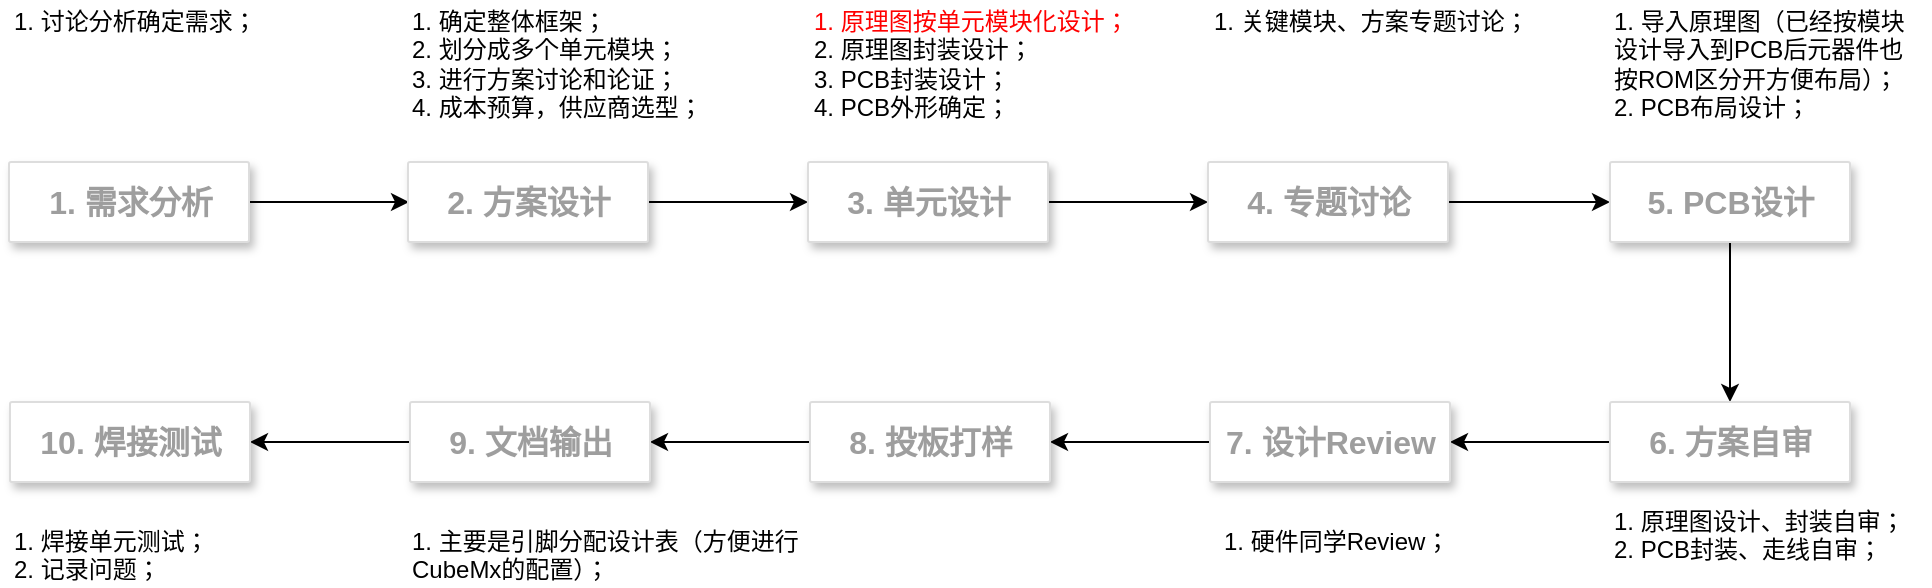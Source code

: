 <mxfile version="10.6.6" type="github"><diagram id="f106602c-feb2-e66a-4537-3a34d633f6aa" name="Page-1"><mxGraphModel dx="2980" dy="1238" grid="1" gridSize="10" guides="1" tooltips="1" connect="1" arrows="1" fold="1" page="1" pageScale="1" pageWidth="1169" pageHeight="827" background="#ffffff" math="0" shadow="0"><root><mxCell id="0"/><mxCell id="1" parent="0"/><mxCell id="UJJ00OF_8nkYao1iIP0u-702" value="" style="edgeStyle=orthogonalEdgeStyle;rounded=0;orthogonalLoop=1;jettySize=auto;html=1;" parent="1" source="UJJ00OF_8nkYao1iIP0u-696" edge="1"><mxGeometry relative="1" as="geometry"><mxPoint x="279.5" y="250" as="targetPoint"/></mxGeometry></mxCell><mxCell id="UJJ00OF_8nkYao1iIP0u-696" value="&lt;span style=&quot;font-size: 16px&quot;&gt;&lt;b&gt;1. 需求分析&lt;/b&gt;&lt;/span&gt;" style="strokeColor=#dddddd;fillColor=#ffffff;shadow=1;strokeWidth=1;rounded=1;absoluteArcSize=1;arcSize=2;fontSize=10;fontColor=#9E9E9E;align=center;html=1;" parent="1" vertex="1"><mxGeometry x="79.5" y="230" width="120" height="40" as="geometry"/></mxCell><mxCell id="UJJ00OF_8nkYao1iIP0u-710" value="" style="edgeStyle=orthogonalEdgeStyle;rounded=0;orthogonalLoop=1;jettySize=auto;html=1;" parent="1" source="UJJ00OF_8nkYao1iIP0u-706" target="UJJ00OF_8nkYao1iIP0u-709" edge="1"><mxGeometry relative="1" as="geometry"/></mxCell><mxCell id="UJJ00OF_8nkYao1iIP0u-706" value="&lt;span style=&quot;font-size: 16px&quot;&gt;&lt;b&gt;2. 方案设计&lt;/b&gt;&lt;/span&gt;" style="strokeColor=#dddddd;fillColor=#ffffff;shadow=1;strokeWidth=1;rounded=1;absoluteArcSize=1;arcSize=2;fontSize=10;fontColor=#9E9E9E;align=center;html=1;" parent="1" vertex="1"><mxGeometry x="279" y="230" width="120" height="40" as="geometry"/></mxCell><mxCell id="qjf6iDf40Ct4eBzaptcd-696" value="" style="edgeStyle=orthogonalEdgeStyle;rounded=0;orthogonalLoop=1;jettySize=auto;html=1;" edge="1" parent="1" source="UJJ00OF_8nkYao1iIP0u-709" target="qjf6iDf40Ct4eBzaptcd-695"><mxGeometry relative="1" as="geometry"/></mxCell><mxCell id="UJJ00OF_8nkYao1iIP0u-709" value="&lt;span style=&quot;font-size: 16px&quot;&gt;&lt;b&gt;3. 单元设计&lt;/b&gt;&lt;/span&gt;" style="strokeColor=#dddddd;fillColor=#ffffff;shadow=1;strokeWidth=1;rounded=1;absoluteArcSize=1;arcSize=2;fontSize=10;fontColor=#9E9E9E;align=center;html=1;" parent="1" vertex="1"><mxGeometry x="479" y="230" width="120" height="40" as="geometry"/></mxCell><mxCell id="qjf6iDf40Ct4eBzaptcd-698" value="" style="edgeStyle=orthogonalEdgeStyle;rounded=0;orthogonalLoop=1;jettySize=auto;html=1;" edge="1" parent="1" source="qjf6iDf40Ct4eBzaptcd-695" target="UJJ00OF_8nkYao1iIP0u-712"><mxGeometry relative="1" as="geometry"/></mxCell><mxCell id="qjf6iDf40Ct4eBzaptcd-695" value="&lt;span style=&quot;font-size: 16px&quot;&gt;&lt;b&gt;4. 专题讨论&lt;/b&gt;&lt;/span&gt;" style="strokeColor=#dddddd;fillColor=#ffffff;shadow=1;strokeWidth=1;rounded=1;absoluteArcSize=1;arcSize=2;fontSize=10;fontColor=#9E9E9E;align=center;html=1;" vertex="1" parent="1"><mxGeometry x="679" y="230" width="120" height="40" as="geometry"/></mxCell><mxCell id="qjf6iDf40Ct4eBzaptcd-700" value="" style="edgeStyle=orthogonalEdgeStyle;rounded=0;orthogonalLoop=1;jettySize=auto;html=1;" edge="1" parent="1" source="UJJ00OF_8nkYao1iIP0u-712" target="qjf6iDf40Ct4eBzaptcd-699"><mxGeometry relative="1" as="geometry"/></mxCell><mxCell id="UJJ00OF_8nkYao1iIP0u-712" value="&lt;span style=&quot;font-size: 16px&quot;&gt;&lt;b&gt;5. PCB设计&lt;/b&gt;&lt;/span&gt;" style="strokeColor=#dddddd;fillColor=#ffffff;shadow=1;strokeWidth=1;rounded=1;absoluteArcSize=1;arcSize=2;fontSize=10;fontColor=#9E9E9E;align=center;html=1;" parent="1" vertex="1"><mxGeometry x="880" y="230" width="120" height="40" as="geometry"/></mxCell><mxCell id="qjf6iDf40Ct4eBzaptcd-705" value="" style="edgeStyle=orthogonalEdgeStyle;rounded=0;orthogonalLoop=1;jettySize=auto;html=1;" edge="1" parent="1" source="qjf6iDf40Ct4eBzaptcd-699" target="qjf6iDf40Ct4eBzaptcd-704"><mxGeometry relative="1" as="geometry"/></mxCell><mxCell id="qjf6iDf40Ct4eBzaptcd-699" value="&lt;span style=&quot;font-size: 16px&quot;&gt;&lt;b&gt;6. 方案自审&lt;/b&gt;&lt;/span&gt;" style="strokeColor=#dddddd;fillColor=#ffffff;shadow=1;strokeWidth=1;rounded=1;absoluteArcSize=1;arcSize=2;fontSize=10;fontColor=#9E9E9E;align=center;html=1;" vertex="1" parent="1"><mxGeometry x="880" y="350" width="120" height="40" as="geometry"/></mxCell><mxCell id="qjf6iDf40Ct4eBzaptcd-708" value="" style="edgeStyle=orthogonalEdgeStyle;rounded=0;orthogonalLoop=1;jettySize=auto;html=1;" edge="1" parent="1" source="qjf6iDf40Ct4eBzaptcd-704" target="qjf6iDf40Ct4eBzaptcd-707"><mxGeometry relative="1" as="geometry"/></mxCell><mxCell id="qjf6iDf40Ct4eBzaptcd-704" value="&lt;span style=&quot;font-size: 16px&quot;&gt;&lt;b&gt;7. 设计Review&lt;/b&gt;&lt;/span&gt;" style="strokeColor=#dddddd;fillColor=#ffffff;shadow=1;strokeWidth=1;rounded=1;absoluteArcSize=1;arcSize=2;fontSize=10;fontColor=#9E9E9E;align=center;html=1;" vertex="1" parent="1"><mxGeometry x="680" y="350" width="120" height="40" as="geometry"/></mxCell><mxCell id="qjf6iDf40Ct4eBzaptcd-714" value="" style="edgeStyle=orthogonalEdgeStyle;rounded=0;orthogonalLoop=1;jettySize=auto;html=1;" edge="1" parent="1" source="qjf6iDf40Ct4eBzaptcd-707" target="qjf6iDf40Ct4eBzaptcd-713"><mxGeometry relative="1" as="geometry"/></mxCell><mxCell id="qjf6iDf40Ct4eBzaptcd-707" value="&lt;span style=&quot;font-size: 16px&quot;&gt;&lt;b&gt;8. 投板打样&lt;/b&gt;&lt;/span&gt;" style="strokeColor=#dddddd;fillColor=#ffffff;shadow=1;strokeWidth=1;rounded=1;absoluteArcSize=1;arcSize=2;fontSize=10;fontColor=#9E9E9E;align=center;html=1;" vertex="1" parent="1"><mxGeometry x="480" y="350" width="120" height="40" as="geometry"/></mxCell><mxCell id="qjf6iDf40Ct4eBzaptcd-716" value="" style="edgeStyle=orthogonalEdgeStyle;rounded=0;orthogonalLoop=1;jettySize=auto;html=1;" edge="1" parent="1" source="qjf6iDf40Ct4eBzaptcd-713" target="qjf6iDf40Ct4eBzaptcd-715"><mxGeometry relative="1" as="geometry"/></mxCell><mxCell id="qjf6iDf40Ct4eBzaptcd-713" value="&lt;span style=&quot;font-size: 16px&quot;&gt;&lt;b&gt;9. 文档输出&lt;/b&gt;&lt;/span&gt;" style="strokeColor=#dddddd;fillColor=#ffffff;shadow=1;strokeWidth=1;rounded=1;absoluteArcSize=1;arcSize=2;fontSize=10;fontColor=#9E9E9E;align=center;html=1;" vertex="1" parent="1"><mxGeometry x="280" y="350" width="120" height="40" as="geometry"/></mxCell><mxCell id="qjf6iDf40Ct4eBzaptcd-715" value="&lt;span style=&quot;font-size: 16px&quot;&gt;&lt;b&gt;10. 焊接测试&lt;/b&gt;&lt;/span&gt;" style="strokeColor=#dddddd;fillColor=#ffffff;shadow=1;strokeWidth=1;rounded=1;absoluteArcSize=1;arcSize=2;fontSize=10;fontColor=#9E9E9E;align=center;html=1;" vertex="1" parent="1"><mxGeometry x="80" y="350" width="120" height="40" as="geometry"/></mxCell><mxCell id="UJJ00OF_8nkYao1iIP0u-697" value="1. 讨论分析确定需求；&lt;br&gt;" style="text;html=1;resizable=0;points=[];autosize=1;align=left;verticalAlign=top;spacingTop=-4;" parent="1" vertex="1"><mxGeometry x="80" y="149.9" width="140" height="20" as="geometry"/></mxCell><mxCell id="UJJ00OF_8nkYao1iIP0u-708" value="1. 确定整体框架；&lt;br&gt;2. 划分成多个单元模块；&lt;br&gt;3. 进行方案讨论和论证；&lt;br&gt;4. 成本预算，供应商选型；&lt;br&gt;" style="text;html=1;resizable=0;points=[];autosize=1;align=left;verticalAlign=top;spacingTop=-4;" parent="1" vertex="1"><mxGeometry x="279" y="149.9" width="160" height="60" as="geometry"/></mxCell><mxCell id="UJJ00OF_8nkYao1iIP0u-711" value="&lt;font color=&quot;#ff0000&quot;&gt;1. 原理图按单元模块化设计；&lt;/font&gt;&lt;br&gt;2. 原理图封装设计；&lt;br&gt;3. PCB封装设计；&lt;br&gt;4. PCB外形确定；&lt;br&gt;" style="text;html=1;resizable=0;points=[];autosize=1;align=left;verticalAlign=top;spacingTop=-4;" parent="1" vertex="1"><mxGeometry x="479.5" y="149.9" width="170" height="60" as="geometry"/></mxCell><mxCell id="qjf6iDf40Ct4eBzaptcd-694" value="1. 导入原理图（已经按模块&lt;br&gt;设计导入到PCB后元器件也&lt;br&gt;按ROM区分开方便布局）；&lt;br&gt;2. PCB布局设计；&lt;br&gt;" style="text;html=1;resizable=0;points=[];autosize=1;align=left;verticalAlign=top;spacingTop=-4;" vertex="1" parent="1"><mxGeometry x="880" y="149.9" width="160" height="60" as="geometry"/></mxCell><mxCell id="qjf6iDf40Ct4eBzaptcd-697" value="1. 关键模块、方案专题讨论；&lt;br&gt;" style="text;html=1;resizable=0;points=[];autosize=1;align=left;verticalAlign=top;spacingTop=-4;" vertex="1" parent="1"><mxGeometry x="680" y="149.9" width="170" height="20" as="geometry"/></mxCell><mxCell id="qjf6iDf40Ct4eBzaptcd-701" value="1. 原理图设计、封装自审；&lt;br&gt;2. PCB封装、走线自审；&lt;br&gt;" style="text;html=1;resizable=0;points=[];autosize=1;align=left;verticalAlign=top;spacingTop=-4;" vertex="1" parent="1"><mxGeometry x="880" y="399.9" width="160" height="30" as="geometry"/></mxCell><mxCell id="qjf6iDf40Ct4eBzaptcd-706" value="1. 硬件同学Review；&lt;br&gt;" style="text;html=1;resizable=0;points=[];autosize=1;align=left;verticalAlign=top;spacingTop=-4;" vertex="1" parent="1"><mxGeometry x="685" y="409.9" width="130" height="20" as="geometry"/></mxCell><mxCell id="qjf6iDf40Ct4eBzaptcd-712" value="1. 主要是引脚分配设计表（方便进行&lt;br&gt;CubeMx的配置）；&lt;br&gt;" style="text;html=1;resizable=0;points=[];autosize=1;align=left;verticalAlign=top;spacingTop=-4;" vertex="1" parent="1"><mxGeometry x="279" y="409.9" width="210" height="30" as="geometry"/></mxCell><mxCell id="qjf6iDf40Ct4eBzaptcd-717" value="1. 焊接单元测试；&lt;br&gt;2. 记录问题；&lt;br&gt;" style="text;html=1;resizable=0;points=[];autosize=1;align=left;verticalAlign=top;spacingTop=-4;" vertex="1" parent="1"><mxGeometry x="80" y="409.9" width="110" height="30" as="geometry"/></mxCell></root></mxGraphModel></diagram></mxfile>